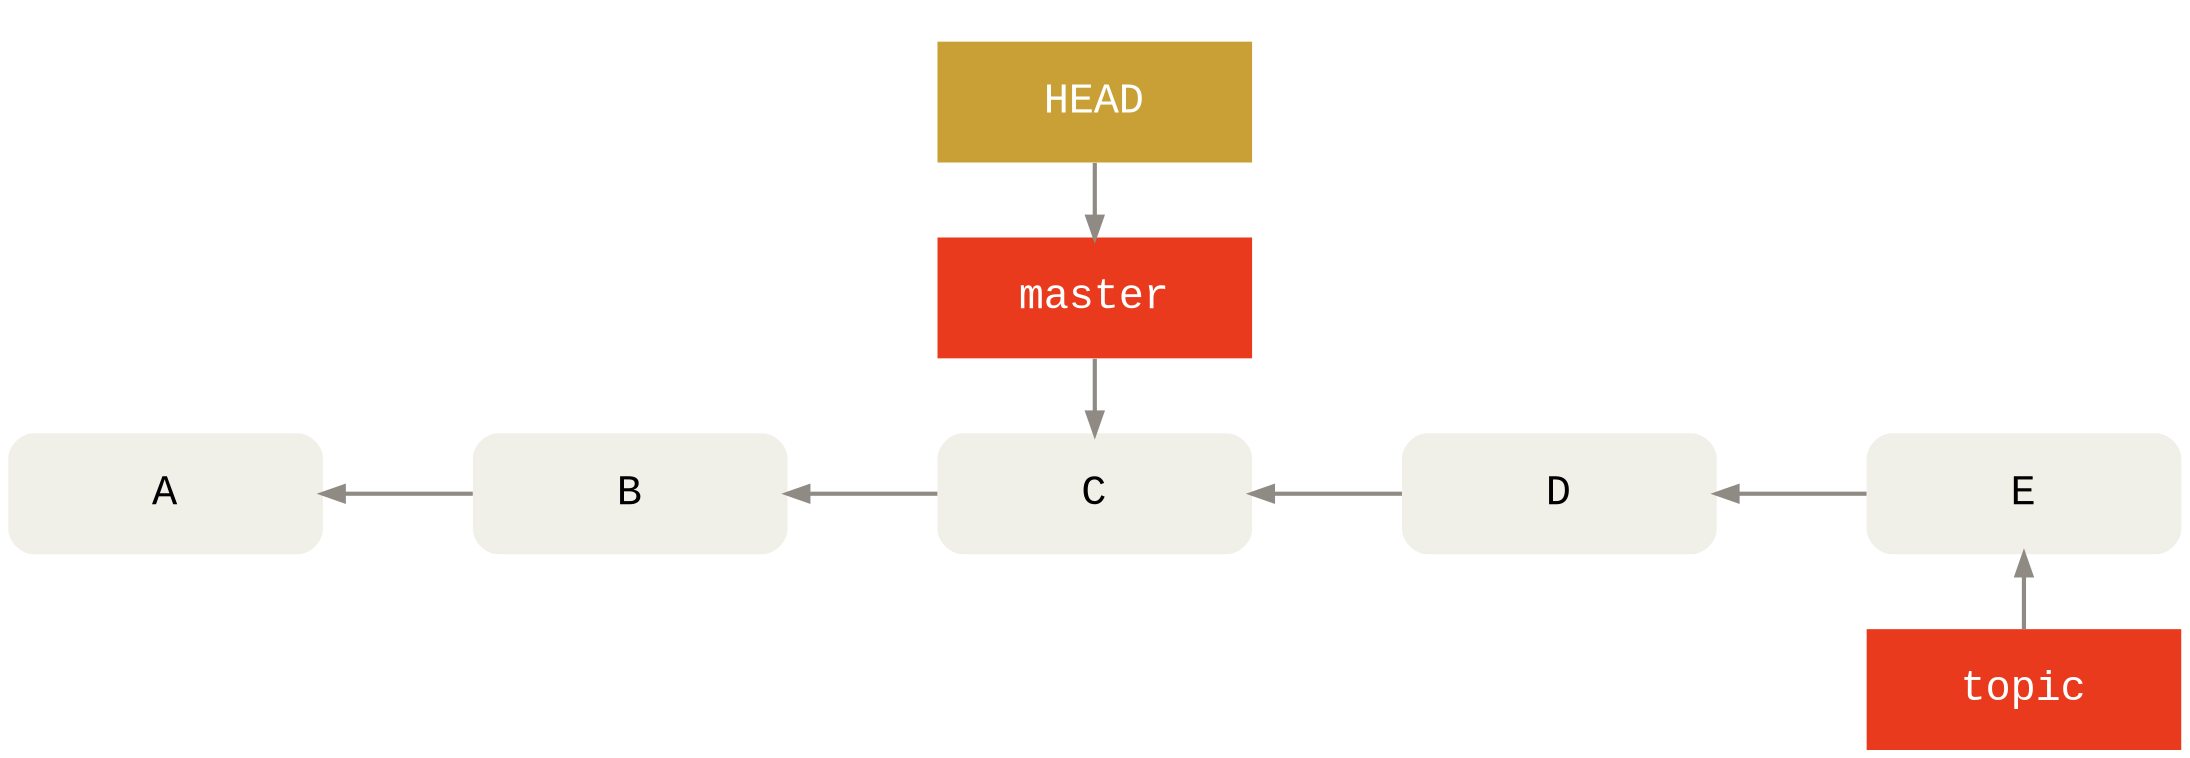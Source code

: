 digraph Git {
  bgcolor="transparent"

  rankdir=LR
  ranksep=1
  nodesep=.5

  edge [color="#8f8a83"
        penwidth=2
        dir="back"]
  node [shape=box
        fontname="Menlo, Monaco, Consolas, Lucida Console, Courier New, monospace"
        fontsize=20
        margin=".45,.25"
        width=2.1
        penwidth=0]

  node [style="rounded,filled"
        fillcolor="#f0efe8"]
  A -> B -> C -> D -> E

  node [style="filled"
        fontcolor="#ffffff"
        fillcolor="#e93a1d"]
  HEAD [fillcolor="#c8a036"]

  subgraph cluster_master {
    color=invis
    {
      rank=same
      C -> master -> HEAD
    }
  }

  // No cluster draws label below.
  {
    rank=same
    E -> topic
  }
}
